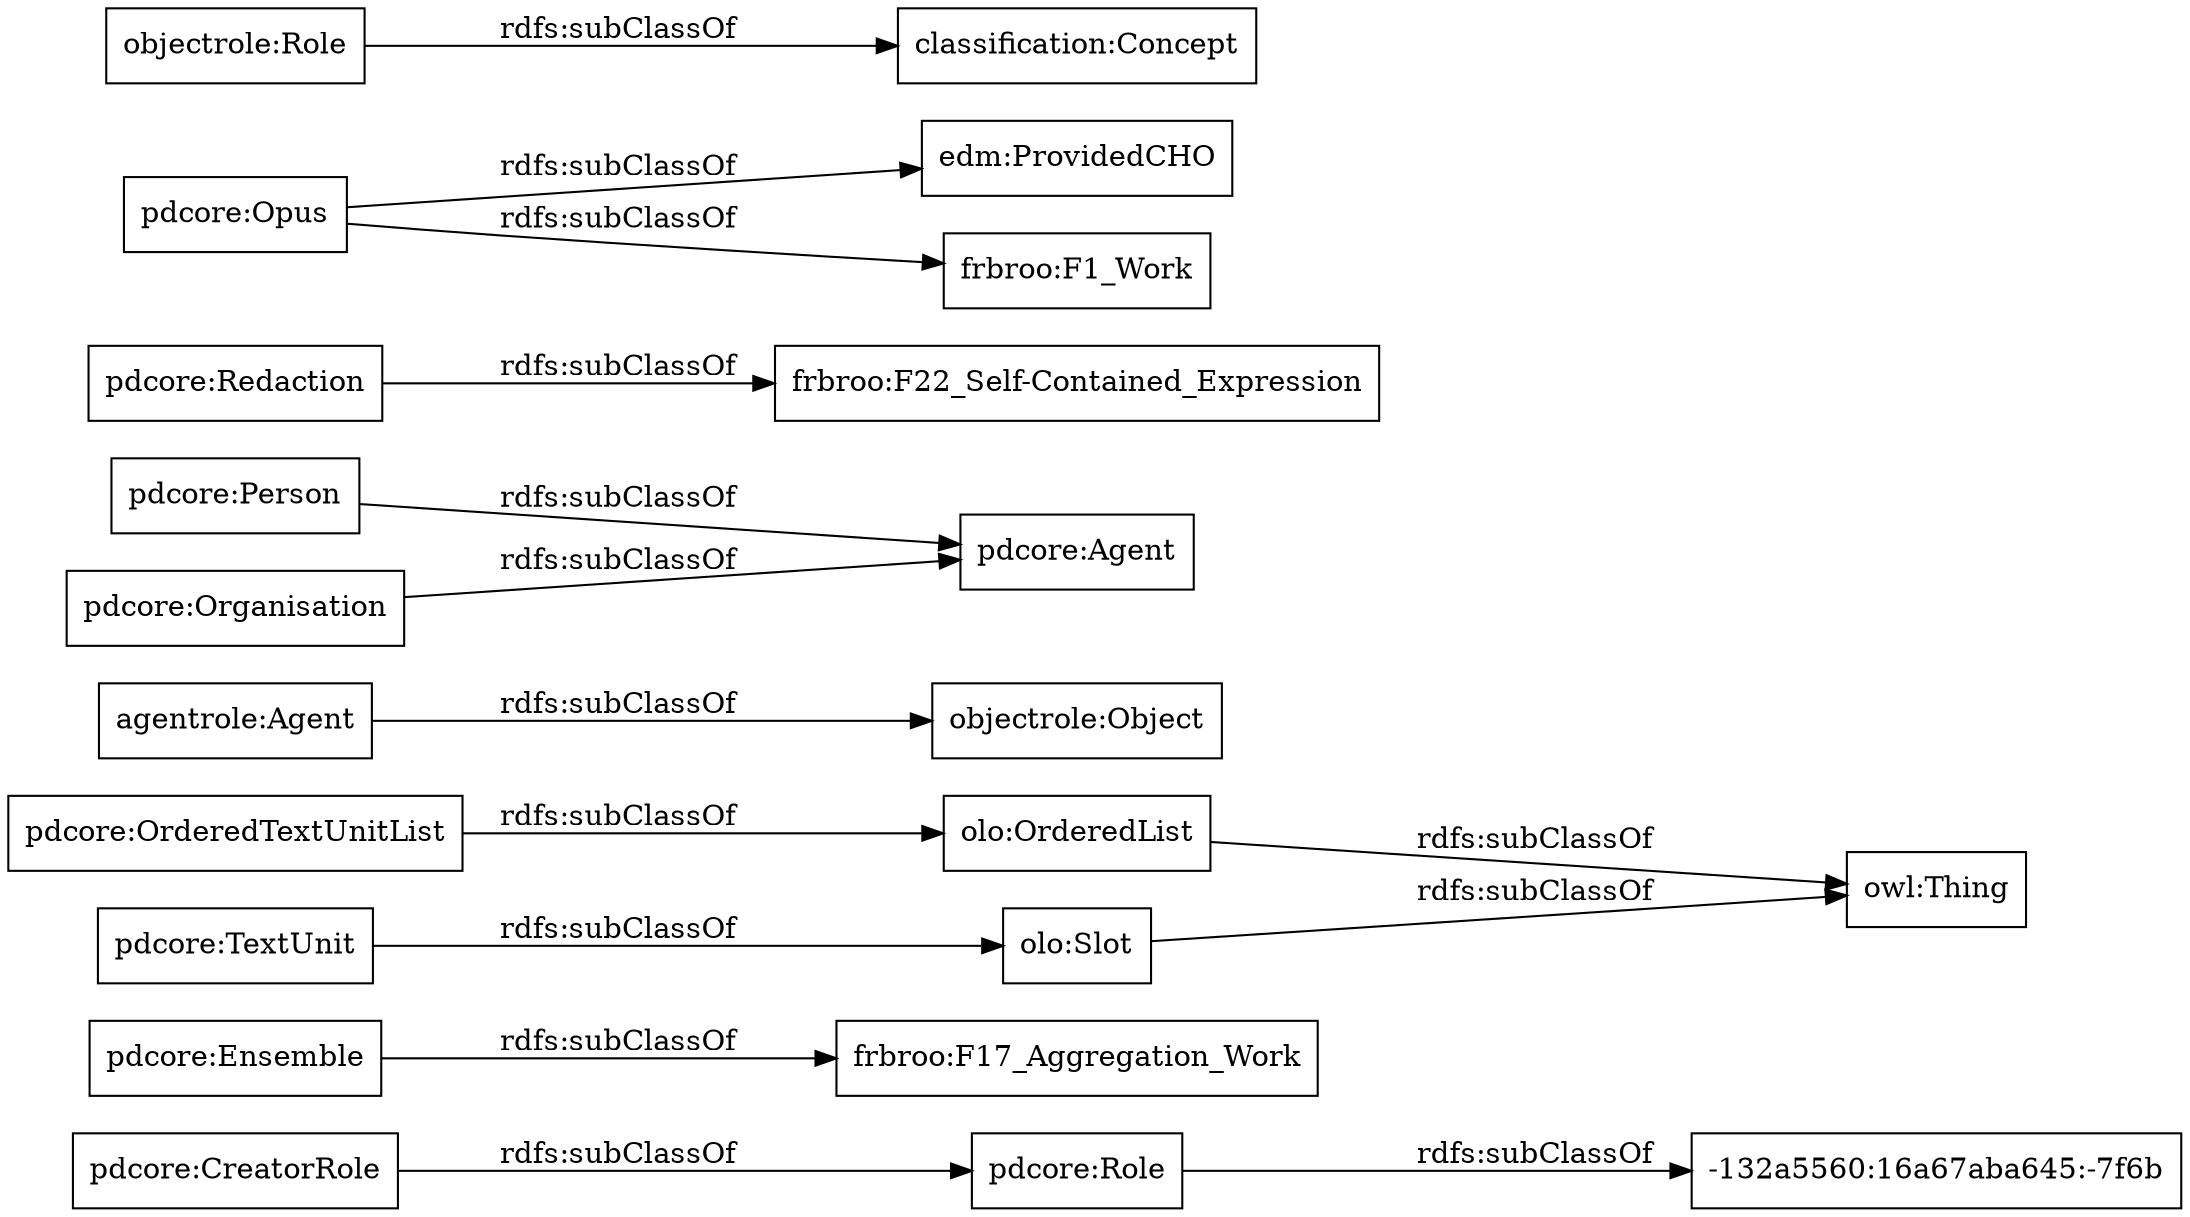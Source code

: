 digraph ar2dtool_diagram { 
rankdir=LR;
size="1000"
node [shape = rectangle, color="black"]; "pdcore:Role" "frbroo:F17_Aggregation_Work" "pdcore:OrderedTextUnitList" "agentrole:Agent" "pdcore:Agent" "pdcore:CreatorRole" "pdcore:Person" "pdcore:Organisation" "pdcore:Redaction" "pdcore:Ensemble" "frbroo:F22_Self-Contained_Expression" "pdcore:TextUnit" "-132a5560:16a67aba645:-7f6b" "edm:ProvidedCHO" "pdcore:Opus" "frbroo:F1_Work" "owl:Thing" "objectrole:Role" "objectrole:Object" "olo:Slot" "olo:OrderedList" "classification:Concept" ; /*classes style*/
	"pdcore:Redaction" -> "frbroo:F22_Self-Contained_Expression" [ label = "rdfs:subClassOf" ];
	"pdcore:Role" -> "-132a5560:16a67aba645:-7f6b" [ label = "rdfs:subClassOf" ];
	"pdcore:Opus" -> "frbroo:F1_Work" [ label = "rdfs:subClassOf" ];
	"pdcore:Opus" -> "edm:ProvidedCHO" [ label = "rdfs:subClassOf" ];
	"pdcore:Person" -> "pdcore:Agent" [ label = "rdfs:subClassOf" ];
	"olo:OrderedList" -> "owl:Thing" [ label = "rdfs:subClassOf" ];
	"olo:Slot" -> "owl:Thing" [ label = "rdfs:subClassOf" ];
	"pdcore:TextUnit" -> "olo:Slot" [ label = "rdfs:subClassOf" ];
	"agentrole:Agent" -> "objectrole:Object" [ label = "rdfs:subClassOf" ];
	"pdcore:Ensemble" -> "frbroo:F17_Aggregation_Work" [ label = "rdfs:subClassOf" ];
	"pdcore:OrderedTextUnitList" -> "olo:OrderedList" [ label = "rdfs:subClassOf" ];
	"objectrole:Role" -> "classification:Concept" [ label = "rdfs:subClassOf" ];
	"pdcore:Organisation" -> "pdcore:Agent" [ label = "rdfs:subClassOf" ];
	"pdcore:CreatorRole" -> "pdcore:Role" [ label = "rdfs:subClassOf" ];

}
